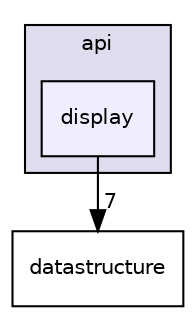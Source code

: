digraph "interfaces/api/display" {
  compound=true
  node [ fontsize="10", fontname="Helvetica"];
  edge [ labelfontsize="10", labelfontname="Helvetica"];
  subgraph clusterdir_5ccb2e05c35c6d85a94d42568a113e58 {
    graph [ bgcolor="#ddddee", pencolor="black", label="api" fontname="Helvetica", fontsize="10", URL="dir_5ccb2e05c35c6d85a94d42568a113e58.html"]
  dir_c16b4b3f4fae69ab4210855fe3c52844 [shape=box, label="display", style="filled", fillcolor="#eeeeff", pencolor="black", URL="dir_c16b4b3f4fae69ab4210855fe3c52844.html"];
  }
  dir_3163639002ef67c6c12f1b2ccf7afca4 [shape=box label="datastructure" URL="dir_3163639002ef67c6c12f1b2ccf7afca4.html"];
  dir_c16b4b3f4fae69ab4210855fe3c52844->dir_3163639002ef67c6c12f1b2ccf7afca4 [headlabel="7", labeldistance=1.5 headhref="dir_000002_000023.html"];
}
